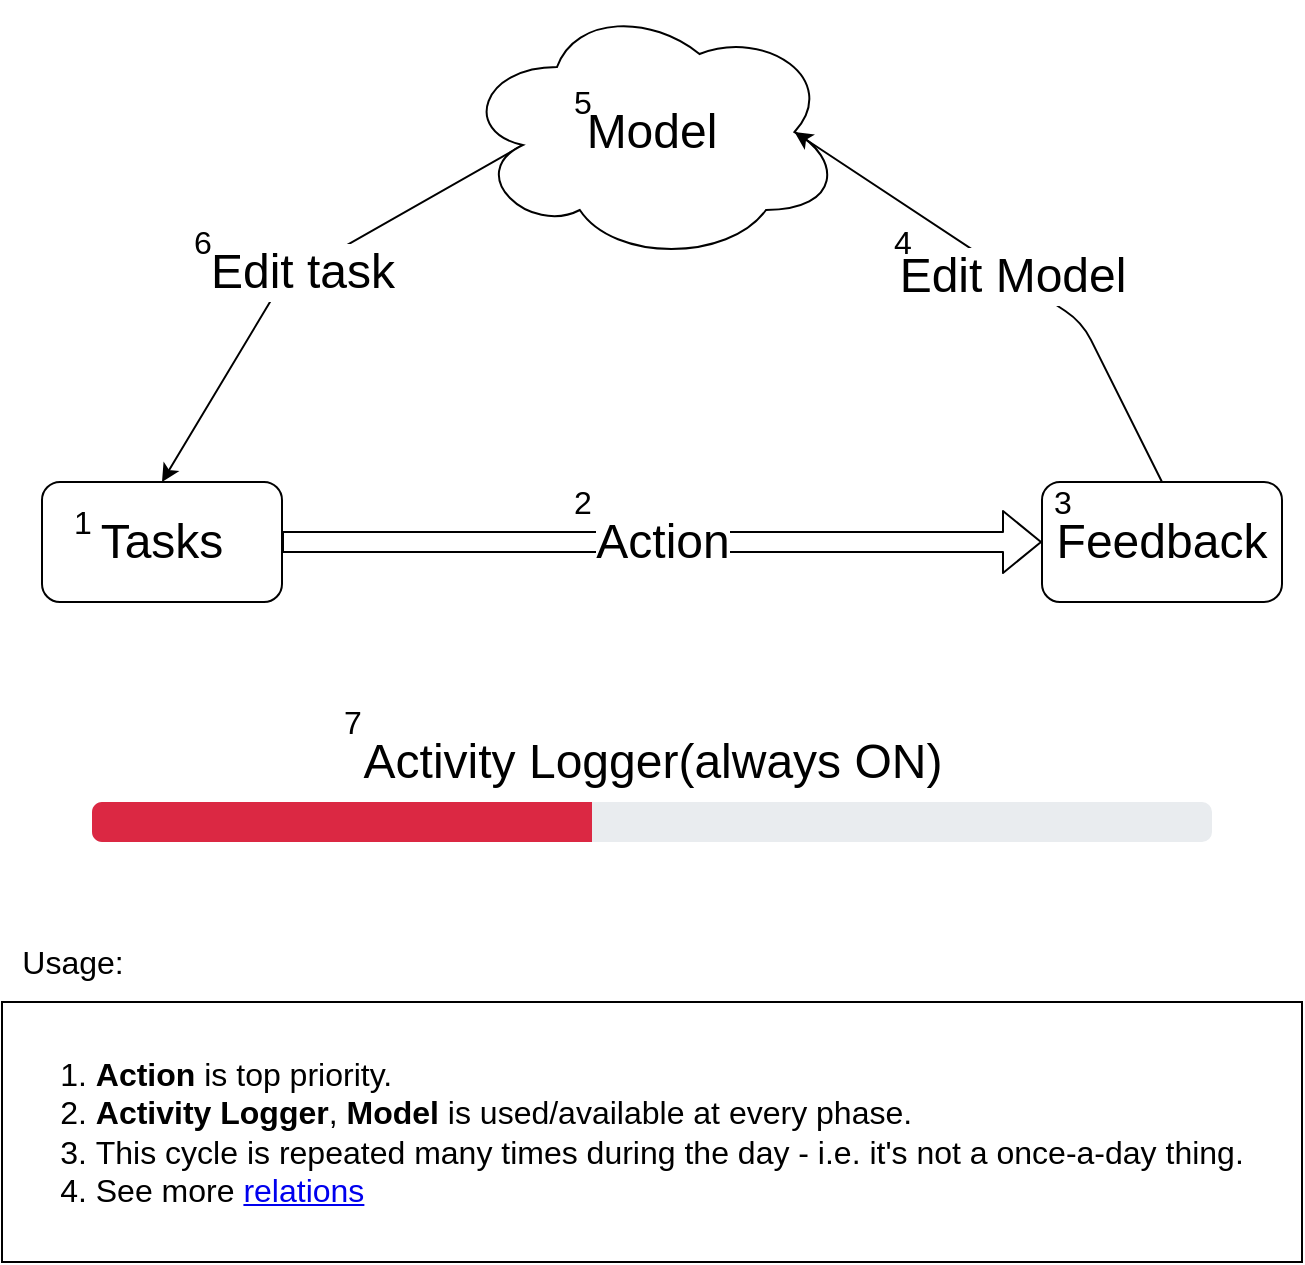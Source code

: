<mxfile version="21.6.8" type="device" pages="9">
  <diagram id="nVED_cFmHkKYGcl0D_A5" name="high-level view">
    <mxGraphModel dx="2074" dy="1214" grid="1" gridSize="10" guides="1" tooltips="1" connect="1" arrows="1" fold="1" page="1" pageScale="1" pageWidth="850" pageHeight="1100" math="0" shadow="0">
      <root>
        <mxCell id="0" />
        <mxCell id="1" parent="0" />
        <UserObject label="&lt;font style=&quot;font-size: 24px&quot;&gt;Tasks&lt;/font&gt;" link="data:page/id,cntS2G54vDvxFcAFoPWJ" linkTarget="_blank" id="QkA3Mvmqg7c_MCcihrkR-2">
          <mxCell style="rounded=1;whiteSpace=wrap;html=1;" parent="1" vertex="1">
            <mxGeometry x="120" y="280" width="120" height="60" as="geometry" />
          </mxCell>
        </UserObject>
        <UserObject label="Edit task" link="data:page/id,GItFWY2TJpl76BVu7uRV" linkTarget="_blank" id="QkA3Mvmqg7c_MCcihrkR-16">
          <mxCell style="edgeStyle=none;rounded=0;orthogonalLoop=1;jettySize=auto;html=1;exitX=0.16;exitY=0.55;exitDx=0;exitDy=0;exitPerimeter=0;entryX=0.5;entryY=0;entryDx=0;entryDy=0;fontSize=24;" parent="1" source="QkA3Mvmqg7c_MCcihrkR-4" target="QkA3Mvmqg7c_MCcihrkR-2" edge="1">
            <mxGeometry relative="1" as="geometry">
              <Array as="points">
                <mxPoint x="240" y="180" />
              </Array>
            </mxGeometry>
          </mxCell>
        </UserObject>
        <UserObject label="&lt;font style=&quot;font-size: 24px&quot;&gt;Model&lt;/font&gt;" link="data:page/id,Crilr1NEvqzedbkEpHNV" linkTarget="_blank" id="QkA3Mvmqg7c_MCcihrkR-4">
          <mxCell style="ellipse;shape=cloud;whiteSpace=wrap;html=1;" parent="1" vertex="1">
            <mxGeometry x="330" y="40" width="190" height="130" as="geometry" />
          </mxCell>
        </UserObject>
        <UserObject label="&lt;font style=&quot;font-size: 24px&quot;&gt;Action&lt;/font&gt;" link="data:page/id,YxMqXrZd3gOxDSr8PaLY" linkTarget="_blank" id="QkA3Mvmqg7c_MCcihrkR-7">
          <mxCell style="shape=flexArrow;endArrow=classic;html=1;exitX=1;exitY=0.5;exitDx=0;exitDy=0;entryX=0;entryY=0.5;entryDx=0;entryDy=0;" parent="1" source="QkA3Mvmqg7c_MCcihrkR-2" target="QkA3Mvmqg7c_MCcihrkR-8" edge="1">
            <mxGeometry width="50" height="50" relative="1" as="geometry">
              <mxPoint x="250" y="330" as="sourcePoint" />
              <mxPoint x="280" y="310" as="targetPoint" />
            </mxGeometry>
          </mxCell>
        </UserObject>
        <UserObject label="&lt;font style=&quot;font-size: 24px&quot;&gt;Feedback&lt;/font&gt;" link="data:page/id,PjM3zL20g7GNLO9FzXZp" linkTarget="_blank" id="QkA3Mvmqg7c_MCcihrkR-8">
          <mxCell style="rounded=1;whiteSpace=wrap;html=1;" parent="1" vertex="1">
            <mxGeometry x="620" y="280" width="120" height="60" as="geometry" />
          </mxCell>
        </UserObject>
        <UserObject label="Edit Model" link="data:page/id,hcnZ3AZQKCcKHHeybnAb" linkTarget="_blank" id="QkA3Mvmqg7c_MCcihrkR-13">
          <mxCell style="endArrow=classic;html=1;fontSize=24;exitX=0.5;exitY=0;exitDx=0;exitDy=0;entryX=0.875;entryY=0.5;entryDx=0;entryDy=0;entryPerimeter=0;" parent="1" source="QkA3Mvmqg7c_MCcihrkR-8" target="QkA3Mvmqg7c_MCcihrkR-4" edge="1">
            <mxGeometry width="50" height="50" relative="1" as="geometry">
              <mxPoint x="700" y="350" as="sourcePoint" />
              <mxPoint x="440" y="380" as="targetPoint" />
              <Array as="points">
                <mxPoint x="640" y="200" />
              </Array>
            </mxGeometry>
          </mxCell>
        </UserObject>
        <mxCell id="zw_ZQwTY-TVn4UIMCule-1" value="1" style="text;html=1;align=center;verticalAlign=middle;resizable=0;points=[];autosize=1;fontSize=16;" parent="1" vertex="1">
          <mxGeometry x="130" y="290" width="20" height="20" as="geometry" />
        </mxCell>
        <mxCell id="zw_ZQwTY-TVn4UIMCule-2" value="2" style="text;html=1;align=center;verticalAlign=middle;resizable=0;points=[];autosize=1;fontSize=16;" parent="1" vertex="1">
          <mxGeometry x="380" y="280" width="20" height="20" as="geometry" />
        </mxCell>
        <mxCell id="zw_ZQwTY-TVn4UIMCule-3" value="3" style="text;html=1;align=center;verticalAlign=middle;resizable=0;points=[];autosize=1;fontSize=16;" parent="1" vertex="1">
          <mxGeometry x="620" y="280" width="20" height="20" as="geometry" />
        </mxCell>
        <mxCell id="zw_ZQwTY-TVn4UIMCule-4" value="4" style="text;html=1;align=center;verticalAlign=middle;resizable=0;points=[];autosize=1;fontSize=16;" parent="1" vertex="1">
          <mxGeometry x="540" y="150" width="20" height="20" as="geometry" />
        </mxCell>
        <mxCell id="zw_ZQwTY-TVn4UIMCule-5" value="5" style="text;html=1;align=center;verticalAlign=middle;resizable=0;points=[];autosize=1;fontSize=16;" parent="1" vertex="1">
          <mxGeometry x="380" y="80" width="20" height="20" as="geometry" />
        </mxCell>
        <mxCell id="zN33O_zuqkU2yws97nF5-1" value="Usage:" style="text;html=1;align=center;verticalAlign=middle;resizable=0;points=[];autosize=1;fontSize=16;" parent="1" vertex="1">
          <mxGeometry x="100" y="510" width="70" height="20" as="geometry" />
        </mxCell>
        <mxCell id="Sy3Nq2_UpgpYBFjIBzxG-1" value="&lt;div style=&quot;text-align: left&quot;&gt;&lt;/div&gt;&lt;span&gt;&lt;div style=&quot;text-align: left&quot;&gt;&lt;span&gt;1. &lt;/span&gt;&lt;b&gt;Action&lt;/b&gt;&lt;span&gt;&amp;nbsp;is top priority.&lt;/span&gt;&lt;/div&gt;&lt;/span&gt;&lt;div style=&quot;text-align: left&quot;&gt;&lt;span&gt;2. &lt;/span&gt;&lt;b&gt;Activity Logger&lt;/b&gt;&lt;span&gt;, &lt;/span&gt;&lt;b&gt;Model&lt;/b&gt;&lt;span&gt; is used/available at every phase.&lt;/span&gt;&lt;br&gt;&lt;/div&gt;&lt;div style=&quot;text-align: left&quot;&gt;3.&amp;nbsp;This cycle is repeated many times during the day - i.e. it&#39;s not a once-a-day thing.&lt;br&gt;4. See more &lt;a href=&quot;data:page/id,djCO8XWZM9nbvtCGziiI&quot;&gt;relations&lt;/a&gt;&lt;/div&gt;" style="rounded=0;whiteSpace=wrap;html=1;fontSize=16;spacing=2;" parent="1" vertex="1">
          <mxGeometry x="100" y="540" width="650" height="130" as="geometry" />
        </mxCell>
        <mxCell id="nOTqq9UE7mO-EeUOqfTY-1" value="6" style="text;html=1;align=center;verticalAlign=middle;resizable=0;points=[];autosize=1;fontSize=16;" parent="1" vertex="1">
          <mxGeometry x="190" y="150" width="20" height="20" as="geometry" />
        </mxCell>
        <mxCell id="l7gXv9JbjASVyWtZ5bTi-1" value="" style="group" vertex="1" connectable="0" parent="1">
          <mxGeometry x="145" y="390" width="560" height="70" as="geometry" />
        </mxCell>
        <UserObject label="Activity Logger(always ON)" link="data:page/id,CnGAGkjXtantocHm_Rao" linkTarget="_blank" id="QkA3Mvmqg7c_MCcihrkR-10">
          <mxCell style="html=1;shadow=0;dashed=0;shape=mxgraph.bootstrap.rrect;rSize=5;fillColor=#E9ECEF;strokeColor=none;fontSize=24;spacingBottom=60;" parent="l7gXv9JbjASVyWtZ5bTi-1" vertex="1">
            <mxGeometry y="50" width="560" height="20" as="geometry" />
          </mxCell>
        </UserObject>
        <mxCell id="QkA3Mvmqg7c_MCcihrkR-11" value="" style="html=1;shadow=0;dashed=0;shape=mxgraph.bootstrap.leftButton;rSize=5;fillColor=#DB2843;strokeColor=none;resizeHeight=1;" parent="QkA3Mvmqg7c_MCcihrkR-10" vertex="1">
          <mxGeometry width="250" height="20" relative="1" as="geometry" />
        </mxCell>
        <mxCell id="nOTqq9UE7mO-EeUOqfTY-2" value="7" style="text;html=1;align=center;verticalAlign=middle;resizable=0;points=[];autosize=1;fontSize=16;" parent="l7gXv9JbjASVyWtZ5bTi-1" vertex="1">
          <mxGeometry x="120" width="20" height="20" as="geometry" />
        </mxCell>
      </root>
    </mxGraphModel>
  </diagram>
  <diagram id="djCO8XWZM9nbvtCGziiI" name="relations">
    <mxGraphModel dx="1224" dy="1214" grid="1" gridSize="10" guides="1" tooltips="1" connect="1" arrows="1" fold="1" page="1" pageScale="1" pageWidth="850" pageHeight="1100" math="0" shadow="0">
      <root>
        <mxCell id="0" />
        <mxCell id="1" parent="0" />
        <mxCell id="EtfdeuWPIOTe1Urm-Twv-1" value="&lt;font style=&quot;font-size: 16px;&quot;&gt;causes creation of project&lt;/font&gt;" style="edgeStyle=orthogonalEdgeStyle;rounded=0;orthogonalLoop=1;jettySize=auto;html=1;exitX=1;exitY=0.5;exitDx=0;exitDy=0;entryX=0;entryY=0.5;entryDx=0;entryDy=0;fontSize=16;" edge="1" parent="1" source="YsDyfJMNj0W8ili5SkXo-1" target="EtfdeuWPIOTe1Urm-Twv-2">
          <mxGeometry relative="1" as="geometry">
            <mxPoint x="1253" y="300" as="targetPoint" />
          </mxGeometry>
        </mxCell>
        <mxCell id="EtfdeuWPIOTe1Urm-Twv-17" value="&lt;font style=&quot;font-size: 16px;&quot;&gt;will stop when product satisfactory&lt;br&gt;&lt;/font&gt;" style="rounded=0;orthogonalLoop=1;jettySize=auto;html=1;exitX=1;exitY=0;exitDx=0;exitDy=0;entryX=0;entryY=0.5;entryDx=0;entryDy=0;" edge="1" parent="1" source="YsDyfJMNj0W8ili5SkXo-1" target="EtfdeuWPIOTe1Urm-Twv-18">
          <mxGeometry x="0.002" relative="1" as="geometry">
            <mxPoint x="1223" y="120" as="targetPoint" />
            <mxPoint as="offset" />
          </mxGeometry>
        </mxCell>
        <mxCell id="YsDyfJMNj0W8ili5SkXo-1" value="goal" style="ellipse;whiteSpace=wrap;html=1;fontSize=16;" vertex="1" parent="1">
          <mxGeometry x="903" y="260" width="120" height="80" as="geometry" />
        </mxCell>
        <mxCell id="EtfdeuWPIOTe1Urm-Twv-3" value="&lt;font style=&quot;font-size: 16px;&quot;&gt;has&lt;/font&gt;" style="rounded=0;orthogonalLoop=1;jettySize=auto;html=1;exitX=1;exitY=0;exitDx=0;exitDy=0;entryX=0;entryY=0.5;entryDx=0;entryDy=0;fontSize=16;" edge="1" parent="1" source="EtfdeuWPIOTe1Urm-Twv-2" target="EtfdeuWPIOTe1Urm-Twv-4">
          <mxGeometry relative="1" as="geometry">
            <mxPoint x="1483" y="230" as="targetPoint" />
          </mxGeometry>
        </mxCell>
        <mxCell id="EtfdeuWPIOTe1Urm-Twv-8" value="&lt;font style=&quot;font-size: 16px;&quot;&gt;creates tasks&lt;/font&gt;" style="rounded=0;orthogonalLoop=1;jettySize=auto;html=1;exitX=1;exitY=1;exitDx=0;exitDy=0;entryX=0;entryY=0.5;entryDx=0;entryDy=0;fontSize=16;" edge="1" parent="1" source="EtfdeuWPIOTe1Urm-Twv-2" target="EtfdeuWPIOTe1Urm-Twv-7">
          <mxGeometry relative="1" as="geometry" />
        </mxCell>
        <mxCell id="EtfdeuWPIOTe1Urm-Twv-25" value="&lt;font style=&quot;font-size: 16px;&quot;&gt;generates/outputs&lt;/font&gt;" style="edgeStyle=orthogonalEdgeStyle;rounded=0;orthogonalLoop=1;jettySize=auto;html=1;exitX=0.5;exitY=0;exitDx=0;exitDy=0;entryX=0.5;entryY=1;entryDx=0;entryDy=0;" edge="1" parent="1" source="EtfdeuWPIOTe1Urm-Twv-2" target="EtfdeuWPIOTe1Urm-Twv-18">
          <mxGeometry relative="1" as="geometry">
            <mxPoint x="1313" y="150" as="targetPoint" />
          </mxGeometry>
        </mxCell>
        <mxCell id="EtfdeuWPIOTe1Urm-Twv-2" value="project" style="ellipse;whiteSpace=wrap;html=1;fontSize=16;" vertex="1" parent="1">
          <mxGeometry x="1253" y="260" width="120" height="80" as="geometry" />
        </mxCell>
        <mxCell id="EtfdeuWPIOTe1Urm-Twv-4" value="notes of project(s)" style="ellipse;whiteSpace=wrap;html=1;fontSize=16;" vertex="1" parent="1">
          <mxGeometry x="1543" y="180" width="120" height="80" as="geometry" />
        </mxCell>
        <mxCell id="EtfdeuWPIOTe1Urm-Twv-7" value="tasks of project(s)" style="ellipse;whiteSpace=wrap;html=1;fontSize=16;" vertex="1" parent="1">
          <mxGeometry x="1543" y="340" width="120" height="80" as="geometry" />
        </mxCell>
        <mxCell id="EtfdeuWPIOTe1Urm-Twv-10" value="during action generates" style="edgeStyle=orthogonalEdgeStyle;rounded=0;orthogonalLoop=1;jettySize=auto;html=1;exitX=1;exitY=0.5;exitDx=0;exitDy=0;fontSize=16;entryX=0;entryY=0.5;entryDx=0;entryDy=0;" edge="1" parent="1" source="EtfdeuWPIOTe1Urm-Twv-9" target="EtfdeuWPIOTe1Urm-Twv-11">
          <mxGeometry relative="1" as="geometry">
            <mxPoint x="1153" y="650" as="targetPoint" />
          </mxGeometry>
        </mxCell>
        <mxCell id="EtfdeuWPIOTe1Urm-Twv-15" value="&lt;font style=&quot;font-size: 16px;&quot;&gt;if task0, generates&lt;br&gt;&lt;/font&gt;" style="rounded=0;orthogonalLoop=1;jettySize=auto;html=1;exitX=1;exitY=1;exitDx=0;exitDy=0;entryX=0;entryY=0.5;entryDx=0;entryDy=0;" edge="1" parent="1" source="EtfdeuWPIOTe1Urm-Twv-9" target="EtfdeuWPIOTe1Urm-Twv-16">
          <mxGeometry relative="1" as="geometry">
            <mxPoint x="1213" y="800" as="targetPoint" />
          </mxGeometry>
        </mxCell>
        <mxCell id="agCo-5vrGTV5Lo3BKMtl-13" value="&lt;font style=&quot;font-size: 16px;&quot;&gt;updates/outputs&lt;/font&gt;" style="rounded=0;orthogonalLoop=1;jettySize=auto;html=1;exitX=1;exitY=0;exitDx=0;exitDy=0;entryX=0;entryY=0.5;entryDx=0;entryDy=0;" edge="1" parent="1" source="EtfdeuWPIOTe1Urm-Twv-9" target="agCo-5vrGTV5Lo3BKMtl-12">
          <mxGeometry x="0.001" relative="1" as="geometry">
            <mxPoint as="offset" />
          </mxGeometry>
        </mxCell>
        <mxCell id="EtfdeuWPIOTe1Urm-Twv-9" value="task" style="ellipse;whiteSpace=wrap;html=1;fontSize=16;" vertex="1" parent="1">
          <mxGeometry x="903" y="610" width="120" height="80" as="geometry" />
        </mxCell>
        <mxCell id="EtfdeuWPIOTe1Urm-Twv-11" value="feedback" style="ellipse;whiteSpace=wrap;html=1;fontSize=16;" vertex="1" parent="1">
          <mxGeometry x="1253" y="610" width="120" height="80" as="geometry" />
        </mxCell>
        <mxCell id="EtfdeuWPIOTe1Urm-Twv-13" value="needs satisfaction via product" style="text;html=1;strokeColor=none;fillColor=none;align=center;verticalAlign=middle;whiteSpace=wrap;rounded=0;" vertex="1" parent="1">
          <mxGeometry x="918" y="220" width="90" height="30" as="geometry" />
        </mxCell>
        <mxCell id="EtfdeuWPIOTe1Urm-Twv-16" value="logs" style="ellipse;whiteSpace=wrap;html=1;fontSize=16;" vertex="1" parent="1">
          <mxGeometry x="1253" y="770" width="120" height="80" as="geometry" />
        </mxCell>
        <mxCell id="EtfdeuWPIOTe1Urm-Twv-18" value="product" style="ellipse;whiteSpace=wrap;html=1;fontSize=16;" vertex="1" parent="1">
          <mxGeometry x="1253" y="30" width="120" height="80" as="geometry" />
        </mxCell>
        <mxCell id="EtfdeuWPIOTe1Urm-Twv-22" value="&lt;font style=&quot;font-size: 16px;&quot;&gt;has many&lt;/font&gt;" style="edgeStyle=orthogonalEdgeStyle;rounded=0;orthogonalLoop=1;jettySize=auto;html=1;exitX=1;exitY=0.5;exitDx=0;exitDy=0;entryX=0;entryY=0.5;entryDx=0;entryDy=0;" edge="1" parent="1" source="EtfdeuWPIOTe1Urm-Twv-21" target="EtfdeuWPIOTe1Urm-Twv-23">
          <mxGeometry relative="1" as="geometry">
            <mxPoint x="1163" y="1250" as="targetPoint" />
          </mxGeometry>
        </mxCell>
        <mxCell id="EtfdeuWPIOTe1Urm-Twv-21" value="inventory-manager" style="ellipse;whiteSpace=wrap;html=1;fontSize=16;" vertex="1" parent="1">
          <mxGeometry x="903" y="1215" width="120" height="80" as="geometry" />
        </mxCell>
        <mxCell id="EtfdeuWPIOTe1Urm-Twv-23" value="product" style="ellipse;whiteSpace=wrap;html=1;fontSize=16;" vertex="1" parent="1">
          <mxGeometry x="1253" y="1210" width="120" height="80" as="geometry" />
        </mxCell>
        <mxCell id="EtfdeuWPIOTe1Urm-Twv-26" value="for managing goal&lt;br&gt;completion" style="text;html=1;align=center;verticalAlign=middle;resizable=0;points=[];autosize=1;strokeColor=none;fillColor=none;" vertex="1" parent="1">
          <mxGeometry x="1253" y="350" width="120" height="40" as="geometry" />
        </mxCell>
        <mxCell id="EtfdeuWPIOTe1Urm-Twv-28" value="&lt;font style=&quot;font-size: 16px;&quot;&gt;updates&lt;/font&gt;" style="rounded=0;orthogonalLoop=1;jettySize=auto;html=1;exitX=1;exitY=0;exitDx=0;exitDy=0;entryX=0;entryY=0.5;entryDx=0;entryDy=0;" edge="1" parent="1" source="EtfdeuWPIOTe1Urm-Twv-27" target="EtfdeuWPIOTe1Urm-Twv-29">
          <mxGeometry relative="1" as="geometry">
            <mxPoint x="1183" y="950" as="targetPoint" />
          </mxGeometry>
        </mxCell>
        <mxCell id="EtfdeuWPIOTe1Urm-Twv-31" style="rounded=0;orthogonalLoop=1;jettySize=auto;html=1;exitX=1;exitY=1;exitDx=0;exitDy=0;entryX=0;entryY=0.5;entryDx=0;entryDy=0;" edge="1" parent="1" source="EtfdeuWPIOTe1Urm-Twv-27" target="EtfdeuWPIOTe1Urm-Twv-32">
          <mxGeometry relative="1" as="geometry">
            <mxPoint x="1203" y="1040" as="targetPoint" />
          </mxGeometry>
        </mxCell>
        <mxCell id="EtfdeuWPIOTe1Urm-Twv-33" value="&lt;font style=&quot;font-size: 16px;&quot;&gt;updates&lt;/font&gt;" style="edgeLabel;html=1;align=center;verticalAlign=middle;resizable=0;points=[];" vertex="1" connectable="0" parent="EtfdeuWPIOTe1Urm-Twv-31">
          <mxGeometry x="-0.17" y="-2" relative="1" as="geometry">
            <mxPoint as="offset" />
          </mxGeometry>
        </mxCell>
        <mxCell id="EtfdeuWPIOTe1Urm-Twv-27" value="feedback" style="ellipse;whiteSpace=wrap;html=1;fontSize=16;" vertex="1" parent="1">
          <mxGeometry x="903" y="980" width="120" height="80" as="geometry" />
        </mxCell>
        <mxCell id="EtfdeuWPIOTe1Urm-Twv-29" value="notes of project(s)" style="ellipse;whiteSpace=wrap;html=1;fontSize=16;" vertex="1" parent="1">
          <mxGeometry x="1253" y="890" width="120" height="80" as="geometry" />
        </mxCell>
        <mxCell id="EtfdeuWPIOTe1Urm-Twv-32" value="tasks of project(s)" style="ellipse;whiteSpace=wrap;html=1;fontSize=16;" vertex="1" parent="1">
          <mxGeometry x="1253" y="1050" width="120" height="80" as="geometry" />
        </mxCell>
        <mxCell id="EtfdeuWPIOTe1Urm-Twv-36" value="&lt;font style=&quot;font-size: 12px;&quot;&gt;may be a file, hardware, a patch &lt;br&gt;to the model (knowledge or value). &lt;br&gt;For self use, to be shared/sold or both.&lt;br&gt;There may be products that exist loosely, &lt;br&gt;i.e. not a goal-satisfaction product.&lt;br&gt;&lt;/font&gt;" style="text;html=1;align=center;verticalAlign=middle;resizable=0;points=[];autosize=1;strokeColor=none;fillColor=none;" vertex="1" parent="1">
          <mxGeometry x="1193" y="1310" width="240" height="90" as="geometry" />
        </mxCell>
        <mxCell id="EtfdeuWPIOTe1Urm-Twv-37" value="collection of products.&lt;br&gt;may do optimizations" style="text;html=1;align=center;verticalAlign=middle;resizable=0;points=[];autosize=1;strokeColor=none;fillColor=none;" vertex="1" parent="1">
          <mxGeometry x="893" y="1335" width="140" height="40" as="geometry" />
        </mxCell>
        <mxCell id="EtfdeuWPIOTe1Urm-Twv-38" value="some piece of logic-condition, &lt;br&gt;or hardware meant to satisfy goal. &lt;br&gt;This is precisely defined." style="text;html=1;align=center;verticalAlign=middle;resizable=0;points=[];autosize=1;strokeColor=none;fillColor=none;" vertex="1" parent="1">
          <mxGeometry x="1393" y="40" width="200" height="60" as="geometry" />
        </mxCell>
        <mxCell id="EtfdeuWPIOTe1Urm-Twv-39" value="of project" style="text;html=1;align=center;verticalAlign=middle;resizable=0;points=[];autosize=1;strokeColor=none;fillColor=none;" vertex="1" parent="1">
          <mxGeometry x="918" y="700" width="70" height="30" as="geometry" />
        </mxCell>
        <mxCell id="agCo-5vrGTV5Lo3BKMtl-2" value="is a general, &lt;br&gt;kind of limbic statement" style="text;html=1;align=center;verticalAlign=middle;resizable=0;points=[];autosize=1;strokeColor=none;fillColor=none;" vertex="1" parent="1">
          <mxGeometry x="888" y="350" width="150" height="40" as="geometry" />
        </mxCell>
        <mxCell id="agCo-5vrGTV5Lo3BKMtl-12" value="product" style="ellipse;whiteSpace=wrap;html=1;fontSize=16;" vertex="1" parent="1">
          <mxGeometry x="1253" y="460" width="120" height="80" as="geometry" />
        </mxCell>
        <mxCell id="agCo-5vrGTV5Lo3BKMtl-17" value="" style="group" vertex="1" connectable="0" parent="1">
          <mxGeometry x="903" y="1473" width="425" height="117" as="geometry" />
        </mxCell>
        <mxCell id="EtfdeuWPIOTe1Urm-Twv-40" value="&lt;font style=&quot;font-size: 16px;&quot;&gt;1. Happiness&lt;br&gt;2. To live (operating system tasks, including sitting idle)&lt;br&gt;3. To complete goals&lt;br&gt;&lt;/font&gt;" style="text;html=1;align=left;verticalAlign=middle;resizable=0;points=[];autosize=1;strokeColor=none;fillColor=none;" vertex="1" parent="agCo-5vrGTV5Lo3BKMtl-17">
          <mxGeometry x="15" y="47" width="410" height="70" as="geometry" />
        </mxCell>
        <mxCell id="agCo-5vrGTV5Lo3BKMtl-16" value="&lt;font style=&quot;font-size: 24px;&quot;&gt;What&#39;s the goal of the system?&lt;/font&gt;" style="text;html=1;align=center;verticalAlign=middle;resizable=0;points=[];autosize=1;strokeColor=none;fillColor=none;" vertex="1" parent="agCo-5vrGTV5Lo3BKMtl-17">
          <mxGeometry width="350" height="40" as="geometry" />
        </mxCell>
        <mxCell id="agCo-5vrGTV5Lo3BKMtl-20" value="" style="group" vertex="1" connectable="0" parent="1">
          <mxGeometry x="903" y="1620" width="760" height="265" as="geometry" />
        </mxCell>
        <mxCell id="agCo-5vrGTV5Lo3BKMtl-1" value="&lt;div style=&quot;text-align: left;&quot;&gt;&lt;span style=&quot;font-size: 16px; background-color: initial;&quot;&gt;&lt;br&gt;I&#39;m including this question since after a lot of updates, it&#39;s really difficult &lt;br&gt;to have a starting point in such a &quot;non-polar&quot; system.&lt;br&gt;&lt;br&gt;At the beginning only task0 exists (since we need something runnable).&amp;nbsp;&lt;br&gt;&lt;/span&gt;&lt;span style=&quot;background-color: initial; font-size: 16px;&quot;&gt;It creates goal0. goal0 then creates project0. &lt;br&gt;This behavior is a unique exception, since tasks need goal and project to be created.&lt;br&gt;btw, product0 is just a condition that goal0 exists and tasks (goal0 or otherwise) are finished.&lt;br&gt;&lt;/span&gt;&lt;span style=&quot;background-color: initial; font-size: 16px;&quot;&gt;&lt;br&gt;project0 has some notes.&amp;nbsp;&lt;/span&gt;&lt;span style=&quot;background-color: initial; font-size: 16px;&quot;&gt;But project0&#39;s tasks are interesting - there&#39;s self (goal0) tasks that&#39;s one thing.&lt;/span&gt;&lt;/div&gt;&lt;font style=&quot;&quot;&gt;&lt;span style=&quot;font-size: 16px;&quot;&gt;&lt;div style=&quot;text-align: left;&quot;&gt;&lt;span style=&quot;background-color: initial;&quot;&gt;Additionally, there&#39;s one task for each all other goals (other than goal0). &lt;br&gt;These become the 2nd and 3rd overall goal.&lt;/span&gt;&lt;/div&gt;&lt;/span&gt;&lt;/font&gt;" style="text;html=1;align=center;verticalAlign=middle;resizable=0;points=[];autosize=1;strokeColor=none;fillColor=none;" vertex="1" parent="agCo-5vrGTV5Lo3BKMtl-20">
          <mxGeometry x="10" y="25" width="750" height="240" as="geometry" />
        </mxCell>
        <mxCell id="agCo-5vrGTV5Lo3BKMtl-18" value="&lt;font style=&quot;font-size: 24px;&quot;&gt;How does the system &quot;start&quot;?&lt;/font&gt;" style="text;html=1;align=center;verticalAlign=middle;resizable=0;points=[];autosize=1;strokeColor=none;fillColor=none;" vertex="1" parent="agCo-5vrGTV5Lo3BKMtl-20">
          <mxGeometry width="340" height="40" as="geometry" />
        </mxCell>
        <mxCell id="agCo-5vrGTV5Lo3BKMtl-21" value="" style="group;align=left;" vertex="1" connectable="0" parent="1">
          <mxGeometry x="900" y="1920" width="520" height="117" as="geometry" />
        </mxCell>
        <mxCell id="agCo-5vrGTV5Lo3BKMtl-22" value="&lt;font style=&quot;font-size: 16px;&quot;&gt;The high level view page, and other pages show the general flow,&amp;nbsp;&lt;br&gt;but don&#39;t talk about data flows and interactions across the system.&lt;br&gt;So added these.&lt;br&gt;&lt;/font&gt;" style="text;html=1;align=left;verticalAlign=middle;resizable=0;points=[];autosize=1;strokeColor=none;fillColor=none;" vertex="1" parent="agCo-5vrGTV5Lo3BKMtl-21">
          <mxGeometry x="20" y="40" width="490" height="70" as="geometry" />
        </mxCell>
        <mxCell id="agCo-5vrGTV5Lo3BKMtl-23" value="&lt;font style=&quot;font-size: 24px;&quot;&gt;Why add relations now?&lt;/font&gt;" style="text;html=1;align=left;verticalAlign=middle;resizable=0;points=[];autosize=1;strokeColor=none;fillColor=none;" vertex="1" parent="agCo-5vrGTV5Lo3BKMtl-21">
          <mxGeometry x="15" width="280" height="40" as="geometry" />
        </mxCell>
      </root>
    </mxGraphModel>
  </diagram>
  <diagram id="CnGAGkjXtantocHm_Rao" name="Activity Logger">
    <mxGraphModel dx="2074" dy="2314" grid="1" gridSize="10" guides="1" tooltips="1" connect="1" arrows="1" fold="1" page="1" pageScale="1" pageWidth="850" pageHeight="1100" math="0" shadow="0">
      <root>
        <mxCell id="Ed_7EO-I-M5YTXql5_Nt-0" />
        <mxCell id="Ed_7EO-I-M5YTXql5_Nt-1" parent="Ed_7EO-I-M5YTXql5_Nt-0" />
        <mxCell id="e09IczkVAIIIUJ2kRqeO-1" value="" style="group" parent="Ed_7EO-I-M5YTXql5_Nt-1" vertex="1" connectable="0">
          <mxGeometry x="150" y="-1040" width="580" height="310" as="geometry" />
        </mxCell>
        <mxCell id="Ed_7EO-I-M5YTXql5_Nt-3" value="Passive component that records every activity in detail, verbatim" style="rounded=1;whiteSpace=wrap;html=1;fontSize=24;" parent="e09IczkVAIIIUJ2kRqeO-1" vertex="1">
          <mxGeometry x="35" width="480" height="100" as="geometry" />
        </mxCell>
        <mxCell id="e09IczkVAIIIUJ2kRqeO-0" value="Each entry has these attributes:&lt;br&gt;1. Task name&lt;br&gt;2. Priority&lt;br&gt;3. time(start-end)&lt;br&gt;4. mood&lt;br&gt;5. status of completion&lt;br&gt;6. energy level&lt;br&gt;7. Comments&lt;br&gt;8. Environment - music ON/OFF, location, surroundings" style="text;html=1;align=left;verticalAlign=middle;resizable=0;points=[];autosize=1;fontSize=18;" parent="e09IczkVAIIIUJ2kRqeO-1" vertex="1">
          <mxGeometry x="45" y="110" width="460" height="200" as="geometry" />
        </mxCell>
      </root>
    </mxGraphModel>
  </diagram>
  <diagram id="cntS2G54vDvxFcAFoPWJ" name="Tasks">
    <mxGraphModel dx="2924" dy="1214" grid="1" gridSize="10" guides="1" tooltips="1" connect="1" arrows="1" fold="1" page="1" pageScale="1" pageWidth="850" pageHeight="1100" math="0" shadow="0">
      <root>
        <mxCell id="RMFtqgJBURn8hyFAb31l-0" />
        <mxCell id="RMFtqgJBURn8hyFAb31l-1" parent="RMFtqgJBURn8hyFAb31l-0" />
        <mxCell id="RMFtqgJBURn8hyFAb31l-6" style="edgeStyle=none;rounded=0;orthogonalLoop=1;jettySize=auto;html=1;exitX=0.25;exitY=1;exitDx=0;exitDy=0;fontSize=24;entryX=0.5;entryY=0;entryDx=0;entryDy=0;" parent="RMFtqgJBURn8hyFAb31l-1" source="RMFtqgJBURn8hyFAb31l-4" target="RMFtqgJBURn8hyFAb31l-7" edge="1">
          <mxGeometry relative="1" as="geometry">
            <mxPoint x="-140" y="740" as="targetPoint" />
          </mxGeometry>
        </mxCell>
        <mxCell id="RMFtqgJBURn8hyFAb31l-9" style="edgeStyle=none;rounded=0;orthogonalLoop=1;jettySize=auto;html=1;exitX=0.5;exitY=1;exitDx=0;exitDy=0;entryX=0.5;entryY=0;entryDx=0;entryDy=0;fontSize=24;" parent="RMFtqgJBURn8hyFAb31l-1" source="RMFtqgJBURn8hyFAb31l-4" target="RMFtqgJBURn8hyFAb31l-8" edge="1">
          <mxGeometry relative="1" as="geometry" />
        </mxCell>
        <mxCell id="RMFtqgJBURn8hyFAb31l-11" style="edgeStyle=none;rounded=0;orthogonalLoop=1;jettySize=auto;html=1;exitX=0.75;exitY=1;exitDx=0;exitDy=0;entryX=0.5;entryY=0;entryDx=0;entryDy=0;fontSize=24;" parent="RMFtqgJBURn8hyFAb31l-1" source="RMFtqgJBURn8hyFAb31l-4" target="RMFtqgJBURn8hyFAb31l-10" edge="1">
          <mxGeometry relative="1" as="geometry" />
        </mxCell>
        <mxCell id="RMFtqgJBURn8hyFAb31l-4" value="&lt;span&gt;Tasks - immediate objectives&lt;/span&gt;" style="rounded=1;whiteSpace=wrap;html=1;fontSize=24;" parent="RMFtqgJBURn8hyFAb31l-1" vertex="1">
          <mxGeometry x="-230" y="590" width="420" height="60" as="geometry" />
        </mxCell>
        <mxCell id="RMFtqgJBURn8hyFAb31l-7" value="Day" style="rounded=1;whiteSpace=wrap;html=1;fontSize=24;" parent="RMFtqgJBURn8hyFAb31l-1" vertex="1">
          <mxGeometry x="-400" y="780" width="270" height="60" as="geometry" />
        </mxCell>
        <mxCell id="RMFtqgJBURn8hyFAb31l-8" value="Week" style="rounded=1;whiteSpace=wrap;html=1;fontSize=24;" parent="RMFtqgJBURn8hyFAb31l-1" vertex="1">
          <mxGeometry x="-155" y="960" width="270" height="60" as="geometry" />
        </mxCell>
        <mxCell id="RMFtqgJBURn8hyFAb31l-10" value="Month" style="rounded=1;whiteSpace=wrap;html=1;fontSize=24;" parent="RMFtqgJBURn8hyFAb31l-1" vertex="1">
          <mxGeometry x="50" y="780" width="270" height="60" as="geometry" />
        </mxCell>
        <mxCell id="RMFtqgJBURn8hyFAb31l-12" value="6 months" style="rounded=1;whiteSpace=wrap;html=1;fontSize=24;" parent="RMFtqgJBURn8hyFAb31l-1" vertex="1">
          <mxGeometry x="350" y="950" width="270" height="60" as="geometry" />
        </mxCell>
        <mxCell id="RMFtqgJBURn8hyFAb31l-15" style="edgeStyle=none;rounded=0;orthogonalLoop=1;jettySize=auto;html=1;exitX=0.25;exitY=1;exitDx=0;exitDy=0;entryX=0.5;entryY=0;entryDx=0;entryDy=0;fontSize=24;" parent="RMFtqgJBURn8hyFAb31l-1" source="RMFtqgJBURn8hyFAb31l-13" target="RMFtqgJBURn8hyFAb31l-12" edge="1">
          <mxGeometry relative="1" as="geometry" />
        </mxCell>
        <mxCell id="RMFtqgJBURn8hyFAb31l-18" style="edgeStyle=none;rounded=0;orthogonalLoop=1;jettySize=auto;html=1;exitX=0.5;exitY=1;exitDx=0;exitDy=0;entryX=0.5;entryY=0;entryDx=0;entryDy=0;fontSize=24;" parent="RMFtqgJBURn8hyFAb31l-1" source="RMFtqgJBURn8hyFAb31l-13" target="RMFtqgJBURn8hyFAb31l-16" edge="1">
          <mxGeometry relative="1" as="geometry" />
        </mxCell>
        <mxCell id="RMFtqgJBURn8hyFAb31l-19" style="edgeStyle=none;rounded=0;orthogonalLoop=1;jettySize=auto;html=1;exitX=0.75;exitY=1;exitDx=0;exitDy=0;entryX=0.5;entryY=0;entryDx=0;entryDy=0;fontSize=24;" parent="RMFtqgJBURn8hyFAb31l-1" source="RMFtqgJBURn8hyFAb31l-13" target="RMFtqgJBURn8hyFAb31l-17" edge="1">
          <mxGeometry relative="1" as="geometry" />
        </mxCell>
        <mxCell id="RMFtqgJBURn8hyFAb31l-13" value="Goals - long term objectives" style="rounded=1;whiteSpace=wrap;html=1;fontSize=24;" parent="RMFtqgJBURn8hyFAb31l-1" vertex="1">
          <mxGeometry x="530" y="590" width="420" height="60" as="geometry" />
        </mxCell>
        <mxCell id="RMFtqgJBURn8hyFAb31l-16" value="1 year" style="rounded=1;whiteSpace=wrap;html=1;fontSize=24;" parent="RMFtqgJBURn8hyFAb31l-1" vertex="1">
          <mxGeometry x="605" y="760" width="270" height="60" as="geometry" />
        </mxCell>
        <mxCell id="aDquEEsRlf7OdI9xPSch-2" value="" style="group" parent="RMFtqgJBURn8hyFAb31l-1" vertex="1" connectable="0">
          <mxGeometry x="830" y="950" width="270" height="100" as="geometry" />
        </mxCell>
        <mxCell id="RMFtqgJBURn8hyFAb31l-17" value="Agenda for the lifetime" style="rounded=1;whiteSpace=wrap;html=1;fontSize=24;" parent="aDquEEsRlf7OdI9xPSch-2" vertex="1">
          <mxGeometry width="270" height="60" as="geometry" />
        </mxCell>
        <mxCell id="aDquEEsRlf7OdI9xPSch-1" value="Life plan" style="text;html=1;align=center;verticalAlign=middle;resizable=0;points=[];autosize=1;fontSize=18;" parent="aDquEEsRlf7OdI9xPSch-2" vertex="1">
          <mxGeometry x="95" y="70" width="80" height="30" as="geometry" />
        </mxCell>
        <mxCell id="rPheyiW4W-xwmlJCI5pA-0" value="Tasks are real instances of the &lt;b&gt;Model.ActiveProject&lt;/b&gt;" style="text;html=1;align=center;verticalAlign=middle;resizable=0;points=[];autosize=1;fontSize=18;" parent="RMFtqgJBURn8hyFAb31l-1" vertex="1">
          <mxGeometry x="-245" y="510" width="440" height="30" as="geometry" />
        </mxCell>
        <mxCell id="skfRoYWtifx8xl2hoRBJ-1" style="edgeStyle=none;rounded=0;orthogonalLoop=1;jettySize=auto;html=1;exitX=0.25;exitY=1;exitDx=0;exitDy=0;entryX=0.5;entryY=0;entryDx=0;entryDy=0;startArrow=blockThin;startFill=1;fontSize=18;" parent="RMFtqgJBURn8hyFAb31l-1" source="skfRoYWtifx8xl2hoRBJ-0" target="RMFtqgJBURn8hyFAb31l-4" edge="1">
          <mxGeometry relative="1" as="geometry" />
        </mxCell>
        <mxCell id="skfRoYWtifx8xl2hoRBJ-2" style="edgeStyle=none;rounded=0;orthogonalLoop=1;jettySize=auto;html=1;exitX=0.75;exitY=1;exitDx=0;exitDy=0;entryX=0.5;entryY=0;entryDx=0;entryDy=0;startArrow=blockThin;startFill=1;fontSize=18;" parent="RMFtqgJBURn8hyFAb31l-1" source="skfRoYWtifx8xl2hoRBJ-0" target="RMFtqgJBURn8hyFAb31l-13" edge="1">
          <mxGeometry relative="1" as="geometry" />
        </mxCell>
        <mxCell id="skfRoYWtifx8xl2hoRBJ-0" value="&lt;span&gt;Tasks/Goals&lt;/span&gt;" style="rounded=1;whiteSpace=wrap;html=1;fontSize=24;" parent="RMFtqgJBURn8hyFAb31l-1" vertex="1">
          <mxGeometry x="140" y="390" width="420" height="60" as="geometry" />
        </mxCell>
        <UserObject label="&lt;font style=&quot;font-size: 24px&quot;&gt;Edit Task&lt;/font&gt;" link="data:page/id,GItFWY2TJpl76BVu7uRV" linkTarget="_blank" id="X7wo9JztbVhADwrwP0Zd-1">
          <mxCell style="shape=flexArrow;endArrow=classic;html=1;fontSize=18;fillColor=#0050ef;strokeColor=#001DBC;" parent="RMFtqgJBURn8hyFAb31l-1" edge="1">
            <mxGeometry width="50" height="50" relative="1" as="geometry">
              <mxPoint x="170" y="60" as="sourcePoint" />
              <mxPoint x="320" y="370" as="targetPoint" />
            </mxGeometry>
          </mxCell>
        </UserObject>
        <UserObject label="&lt;font style=&quot;font-size: 24px&quot;&gt;Action&lt;/font&gt;" link="data:page/id,YxMqXrZd3gOxDSr8PaLY" linkTarget="_blank" id="X7wo9JztbVhADwrwP0Zd-2">
          <mxCell style="shape=flexArrow;endArrow=classic;html=1;fontSize=18;fillColor=#0050ef;strokeColor=#001DBC;" parent="RMFtqgJBURn8hyFAb31l-1" edge="1">
            <mxGeometry width="50" height="50" relative="1" as="geometry">
              <mxPoint x="410" y="360" as="sourcePoint" />
              <mxPoint x="570" y="60" as="targetPoint" />
            </mxGeometry>
          </mxCell>
        </UserObject>
      </root>
    </mxGraphModel>
  </diagram>
  <diagram id="YxMqXrZd3gOxDSr8PaLY" name="Action">
    <mxGraphModel dx="2074" dy="1214" grid="1" gridSize="10" guides="1" tooltips="1" connect="1" arrows="1" fold="1" page="1" pageScale="1" pageWidth="850" pageHeight="1100" math="0" shadow="0">
      <root>
        <mxCell id="_cdtay2gK3z1-IfXIc85-0" />
        <mxCell id="_cdtay2gK3z1-IfXIc85-1" parent="_cdtay2gK3z1-IfXIc85-0" />
        <mxCell id="_cdtay2gK3z1-IfXIc85-2" value="Finish tasks.&lt;br&gt;Exploit the models,&lt;br&gt;stay focused and relaxed" style="text;html=1;align=center;verticalAlign=middle;resizable=0;points=[];autosize=1;fontSize=18;" parent="_cdtay2gK3z1-IfXIc85-1" vertex="1">
          <mxGeometry x="205" y="200" width="220" height="70" as="geometry" />
        </mxCell>
        <UserObject label="&lt;font style=&quot;font-size: 24px&quot;&gt;Result&lt;/font&gt;" link="data:page/id,PjM3zL20g7GNLO9FzXZp" linkTarget="_blank" id="uJ0cRrQthEcrpBIAWCQU-0">
          <mxCell style="shape=flexArrow;endArrow=classic;html=1;fontSize=18;fillColor=#0050ef;strokeColor=#001DBC;" parent="_cdtay2gK3z1-IfXIc85-1" edge="1">
            <mxGeometry width="50" height="50" relative="1" as="geometry">
              <mxPoint x="425" y="234.5" as="sourcePoint" />
              <mxPoint x="645" y="234.5" as="targetPoint" />
            </mxGeometry>
          </mxCell>
        </UserObject>
      </root>
    </mxGraphModel>
  </diagram>
  <diagram id="PjM3zL20g7GNLO9FzXZp" name="Feedback">
    <mxGraphModel dx="2074" dy="1214" grid="1" gridSize="10" guides="1" tooltips="1" connect="1" arrows="1" fold="1" page="1" pageScale="1" pageWidth="850" pageHeight="1100" math="0" shadow="0">
      <root>
        <mxCell id="PW8vpSaE1iw6dKn1ySEq-0" />
        <mxCell id="PW8vpSaE1iw6dKn1ySEq-1" parent="PW8vpSaE1iw6dKn1ySEq-0" />
        <mxCell id="NZtQH6ZDs3_-v1PYD4m2-1" value="" style="group" parent="PW8vpSaE1iw6dKn1ySEq-1" vertex="1" connectable="0">
          <mxGeometry x="342" y="550" width="250" height="110" as="geometry" />
        </mxCell>
        <mxCell id="PW8vpSaE1iw6dKn1ySEq-3" value="Ideas" style="rounded=1;whiteSpace=wrap;html=1;fontSize=24;" parent="NZtQH6ZDs3_-v1PYD4m2-1" vertex="1">
          <mxGeometry x="10" width="230" height="70" as="geometry" />
        </mxCell>
        <mxCell id="NZtQH6ZDs3_-v1PYD4m2-0" value="Ideas that I get during the day" style="text;html=1;align=center;verticalAlign=middle;resizable=0;points=[];autosize=1;fontSize=18;" parent="NZtQH6ZDs3_-v1PYD4m2-1" vertex="1">
          <mxGeometry y="80" width="250" height="30" as="geometry" />
        </mxCell>
        <mxCell id="X6v8QNOeXpi2hYY6vbrr-1" value="" style="group" parent="PW8vpSaE1iw6dKn1ySEq-1" vertex="1" connectable="0">
          <mxGeometry x="532" y="380" width="270" height="150" as="geometry" />
        </mxCell>
        <mxCell id="PW8vpSaE1iw6dKn1ySEq-4" value="Observations during the day, reflective hypotheses" style="rounded=1;whiteSpace=wrap;html=1;fontSize=24;" parent="X6v8QNOeXpi2hYY6vbrr-1" vertex="1">
          <mxGeometry x="10" width="250" height="90" as="geometry" />
        </mxCell>
        <mxCell id="X6v8QNOeXpi2hYY6vbrr-0" value="Instances of me getting irritable, &lt;br&gt;happy etc.&amp;nbsp;Noting my biases" style="text;html=1;align=center;verticalAlign=middle;resizable=0;points=[];autosize=1;fontSize=18;" parent="X6v8QNOeXpi2hYY6vbrr-1" vertex="1">
          <mxGeometry y="100" width="270" height="50" as="geometry" />
        </mxCell>
        <mxCell id="0D_tQMr2dMtbJWyVdlAn-4" style="edgeStyle=none;rounded=0;orthogonalLoop=1;jettySize=auto;html=1;exitX=0.25;exitY=1;exitDx=0;exitDy=0;entryX=0.5;entryY=0;entryDx=0;entryDy=0;startArrow=none;startFill=0;fontSize=18;" parent="PW8vpSaE1iw6dKn1ySEq-1" source="0D_tQMr2dMtbJWyVdlAn-3" target="0_T4NXOJHvG9BgOCdW9u-1" edge="1">
          <mxGeometry relative="1" as="geometry" />
        </mxCell>
        <mxCell id="0D_tQMr2dMtbJWyVdlAn-5" style="edgeStyle=none;rounded=0;orthogonalLoop=1;jettySize=auto;html=1;exitX=0.5;exitY=1;exitDx=0;exitDy=0;startArrow=none;startFill=0;fontSize=18;" parent="PW8vpSaE1iw6dKn1ySEq-1" source="0D_tQMr2dMtbJWyVdlAn-3" target="PW8vpSaE1iw6dKn1ySEq-3" edge="1">
          <mxGeometry relative="1" as="geometry" />
        </mxCell>
        <mxCell id="0D_tQMr2dMtbJWyVdlAn-6" style="edgeStyle=none;rounded=0;orthogonalLoop=1;jettySize=auto;html=1;exitX=0.75;exitY=1;exitDx=0;exitDy=0;entryX=0.5;entryY=0;entryDx=0;entryDy=0;startArrow=none;startFill=0;fontSize=18;" parent="PW8vpSaE1iw6dKn1ySEq-1" source="0D_tQMr2dMtbJWyVdlAn-3" target="PW8vpSaE1iw6dKn1ySEq-4" edge="1">
          <mxGeometry relative="1" as="geometry" />
        </mxCell>
        <mxCell id="0D_tQMr2dMtbJWyVdlAn-3" value="&lt;font style=&quot;font-size: 24px&quot;&gt;Feedback&lt;/font&gt;" style="rounded=1;whiteSpace=wrap;html=1;fontSize=18;" parent="PW8vpSaE1iw6dKn1ySEq-1" vertex="1">
          <mxGeometry x="402" y="200" width="130" height="80" as="geometry" />
        </mxCell>
        <mxCell id="0D_tQMr2dMtbJWyVdlAn-8" value="" style="group" parent="PW8vpSaE1iw6dKn1ySEq-1" vertex="1" connectable="0">
          <mxGeometry x="46.997" y="400" width="380" height="120" as="geometry" />
        </mxCell>
        <mxCell id="0_T4NXOJHvG9BgOCdW9u-1" value="Update task success/failure" style="rounded=1;whiteSpace=wrap;html=1;fontSize=24;" parent="0D_tQMr2dMtbJWyVdlAn-8" vertex="1">
          <mxGeometry x="35.13" width="309.733" height="70" as="geometry" />
        </mxCell>
        <mxCell id="0_T4NXOJHvG9BgOCdW9u-2" value="Note if tasks were completed or not(Boolean), &lt;br&gt;If not comment" style="text;html=1;align=center;verticalAlign=middle;resizable=0;points=[];autosize=1;fontSize=18;" parent="0D_tQMr2dMtbJWyVdlAn-8" vertex="1">
          <mxGeometry y="70" width="380" height="50" as="geometry" />
        </mxCell>
        <UserObject label="&lt;font style=&quot;font-size: 24px&quot;&gt;Action&lt;/font&gt;" link="data:page/id,YxMqXrZd3gOxDSr8PaLY" linkTarget="_blank" id="luqboSU4V2__uOIL7O0c-2">
          <mxCell style="shape=flexArrow;endArrow=classic;html=1;fontSize=18;fillColor=#0050ef;strokeColor=#001DBC;" parent="PW8vpSaE1iw6dKn1ySEq-1" edge="1">
            <mxGeometry width="50" height="50" relative="1" as="geometry">
              <mxPoint x="340" y="10" as="sourcePoint" />
              <mxPoint x="430" y="180.0" as="targetPoint" />
            </mxGeometry>
          </mxCell>
        </UserObject>
        <UserObject label="&lt;font style=&quot;font-size: 24px&quot;&gt;Feedack&lt;/font&gt;" link="data:page/id,hcnZ3AZQKCcKHHeybnAb" linkTarget="_blank" id="luqboSU4V2__uOIL7O0c-3">
          <mxCell style="shape=flexArrow;endArrow=classic;html=1;fontSize=18;fillColor=#0050ef;strokeColor=#001DBC;" parent="PW8vpSaE1iw6dKn1ySEq-1" edge="1">
            <mxGeometry width="50" height="50" relative="1" as="geometry">
              <mxPoint x="510" y="180.0" as="sourcePoint" />
              <mxPoint x="610" y="20" as="targetPoint" />
            </mxGeometry>
          </mxCell>
        </UserObject>
      </root>
    </mxGraphModel>
  </diagram>
  <diagram id="hcnZ3AZQKCcKHHeybnAb" name="Edit Model">
    <mxGraphModel dx="2074" dy="1214" grid="1" gridSize="10" guides="1" tooltips="1" connect="1" arrows="1" fold="1" page="1" pageScale="1" pageWidth="850" pageHeight="1100" math="0" shadow="0">
      <root>
        <mxCell id="chfQ6euk-YtJzPY0Mwcf-0" />
        <mxCell id="chfQ6euk-YtJzPY0Mwcf-1" parent="chfQ6euk-YtJzPY0Mwcf-0" />
        <mxCell id="chfQ6euk-YtJzPY0Mwcf-2" value="End of Day journal, reflection" style="rounded=1;whiteSpace=wrap;html=1;fontSize=24;" parent="chfQ6euk-YtJzPY0Mwcf-1" vertex="1">
          <mxGeometry x="460" y="470" width="230" height="70" as="geometry" />
        </mxCell>
        <mxCell id="chfQ6euk-YtJzPY0Mwcf-3" value="Correct model based on &lt;b&gt;Feedback&lt;/b&gt;" style="rounded=1;whiteSpace=wrap;html=1;fontSize=24;" parent="chfQ6euk-YtJzPY0Mwcf-1" vertex="1">
          <mxGeometry x="160" y="470" width="230" height="70" as="geometry" />
        </mxCell>
        <mxCell id="DU1Zxa-ZodtkWROf3EXd-1" style="edgeStyle=none;rounded=0;orthogonalLoop=1;jettySize=auto;html=1;exitX=0.25;exitY=1;exitDx=0;exitDy=0;entryX=0.474;entryY=0;entryDx=0;entryDy=0;entryPerimeter=0;startArrow=none;startFill=0;fontSize=18;" parent="chfQ6euk-YtJzPY0Mwcf-1" source="DU1Zxa-ZodtkWROf3EXd-0" target="chfQ6euk-YtJzPY0Mwcf-3" edge="1">
          <mxGeometry relative="1" as="geometry" />
        </mxCell>
        <mxCell id="DU1Zxa-ZodtkWROf3EXd-2" style="edgeStyle=none;rounded=0;orthogonalLoop=1;jettySize=auto;html=1;exitX=0.75;exitY=1;exitDx=0;exitDy=0;startArrow=none;startFill=0;fontSize=18;entryX=0.5;entryY=0;entryDx=0;entryDy=0;" parent="chfQ6euk-YtJzPY0Mwcf-1" source="DU1Zxa-ZodtkWROf3EXd-0" target="chfQ6euk-YtJzPY0Mwcf-2" edge="1">
          <mxGeometry relative="1" as="geometry">
            <mxPoint x="560" y="450" as="targetPoint" />
          </mxGeometry>
        </mxCell>
        <mxCell id="DU1Zxa-ZodtkWROf3EXd-0" value="Edit Model" style="rounded=1;whiteSpace=wrap;html=1;fontSize=24;" parent="chfQ6euk-YtJzPY0Mwcf-1" vertex="1">
          <mxGeometry x="320" y="230" width="230" height="70" as="geometry" />
        </mxCell>
        <UserObject label="&lt;font style=&quot;font-size: 24px&quot;&gt;Feedback&lt;/font&gt;" link="data:page/id,PjM3zL20g7GNLO9FzXZp" linkTarget="_blank" id="rCQYLb5__UPRXKvWfQAb-0">
          <mxCell style="shape=flexArrow;endArrow=classic;html=1;fontSize=18;fillColor=#0050ef;strokeColor=#001DBC;" parent="chfQ6euk-YtJzPY0Mwcf-1" edge="1">
            <mxGeometry width="50" height="50" relative="1" as="geometry">
              <mxPoint x="330" y="40" as="sourcePoint" />
              <mxPoint x="390" y="210.0" as="targetPoint" />
            </mxGeometry>
          </mxCell>
        </UserObject>
        <UserObject label="&lt;font style=&quot;font-size: 24px&quot;&gt;Model&lt;br&gt;&lt;/font&gt;" link="data:page/id,Crilr1NEvqzedbkEpHNV" linkTarget="_blank" id="rCQYLb5__UPRXKvWfQAb-1">
          <mxCell style="shape=flexArrow;endArrow=classic;html=1;fontSize=18;fillColor=#0050ef;strokeColor=#001DBC;" parent="chfQ6euk-YtJzPY0Mwcf-1" edge="1">
            <mxGeometry width="50" height="50" relative="1" as="geometry">
              <mxPoint x="470" y="210.0" as="sourcePoint" />
              <mxPoint x="570" y="50" as="targetPoint" />
            </mxGeometry>
          </mxCell>
        </UserObject>
      </root>
    </mxGraphModel>
  </diagram>
  <diagram id="Crilr1NEvqzedbkEpHNV" name="Model">
    <mxGraphModel dx="2924" dy="2314" grid="1" gridSize="10" guides="1" tooltips="1" connect="1" arrows="1" fold="1" page="1" pageScale="1" pageWidth="850" pageHeight="1100" math="0" shadow="0">
      <root>
        <mxCell id="GYOa_7U1SbQA3ujiIFsH-0" />
        <mxCell id="GYOa_7U1SbQA3ujiIFsH-1" parent="GYOa_7U1SbQA3ujiIFsH-0" />
        <mxCell id="3SibeKnB0dmzN3eslnV2-4" value="" style="endArrow=classic;startArrow=classic;html=1;fontSize=24;exitX=1;exitY=0.5;exitDx=0;exitDy=0;entryX=0;entryY=0.5;entryDx=0;entryDy=0;" parent="GYOa_7U1SbQA3ujiIFsH-1" source="3SibeKnB0dmzN3eslnV2-1" target="3SibeKnB0dmzN3eslnV2-5" edge="1">
          <mxGeometry width="50" height="50" relative="1" as="geometry">
            <mxPoint x="-15" y="470" as="sourcePoint" />
            <mxPoint x="35" y="400" as="targetPoint" />
          </mxGeometry>
        </mxCell>
        <mxCell id="zkZM1T4xvNkT2iy_oZN7-3" style="rounded=0;orthogonalLoop=1;jettySize=auto;html=1;exitX=0.5;exitY=1;exitDx=0;exitDy=0;fontSize=18;startArrow=blockThin;startFill=1;entryX=0.75;entryY=0;entryDx=0;entryDy=0;" parent="GYOa_7U1SbQA3ujiIFsH-1" source="3SibeKnB0dmzN3eslnV2-5" target="zkZM1T4xvNkT2iy_oZN7-1" edge="1">
          <mxGeometry relative="1" as="geometry" />
        </mxCell>
        <mxCell id="zkZM1T4xvNkT2iy_oZN7-4" style="rounded=0;orthogonalLoop=1;jettySize=auto;html=1;exitX=0.5;exitY=1;exitDx=0;exitDy=0;fontSize=18;entryX=0.25;entryY=0;entryDx=0;entryDy=0;startArrow=blockThin;startFill=1;" parent="GYOa_7U1SbQA3ujiIFsH-1" source="3SibeKnB0dmzN3eslnV2-1" target="zkZM1T4xvNkT2iy_oZN7-1" edge="1">
          <mxGeometry relative="1" as="geometry">
            <mxPoint x="-60" y="580" as="targetPoint" />
          </mxGeometry>
        </mxCell>
        <mxCell id="zkZM1T4xvNkT2iy_oZN7-5" value="" style="group" parent="GYOa_7U1SbQA3ujiIFsH-1" vertex="1" connectable="0">
          <mxGeometry x="-350" y="300" width="260" height="140" as="geometry" />
        </mxCell>
        <mxCell id="_mUp3vk3lCg21SyftG7t-1" value="Personal value system, &lt;br&gt;Goal: assist in&amp;nbsp;&lt;b&gt;Action&lt;/b&gt;" style="text;html=1;align=center;verticalAlign=middle;resizable=0;points=[];autosize=1;fontSize=18;" parent="zkZM1T4xvNkT2iy_oZN7-5" vertex="1">
          <mxGeometry x="25" width="200" height="50" as="geometry" />
        </mxCell>
        <mxCell id="3SibeKnB0dmzN3eslnV2-1" value="Personal Value System" style="rounded=1;whiteSpace=wrap;html=1;fontSize=24;" parent="zkZM1T4xvNkT2iy_oZN7-5" vertex="1">
          <mxGeometry x="15" y="60" width="220" height="80" as="geometry" />
        </mxCell>
        <mxCell id="zkZM1T4xvNkT2iy_oZN7-6" value="" style="group" parent="GYOa_7U1SbQA3ujiIFsH-1" vertex="1" connectable="0">
          <mxGeometry x="-20" y="320" width="310" height="120" as="geometry" />
        </mxCell>
        <mxCell id="3SibeKnB0dmzN3eslnV2-5" value="Personal Knowledge Base" style="rounded=1;whiteSpace=wrap;html=1;fontSize=24;" parent="zkZM1T4xvNkT2iy_oZN7-6" vertex="1">
          <mxGeometry x="45" y="40" width="220" height="80" as="geometry" />
        </mxCell>
        <mxCell id="_mUp3vk3lCg21SyftG7t-0" value="All my knowledge, across all domains" style="text;html=1;align=center;verticalAlign=middle;resizable=0;points=[];autosize=1;fontSize=18;" parent="zkZM1T4xvNkT2iy_oZN7-6" vertex="1">
          <mxGeometry width="310" height="30" as="geometry" />
        </mxCell>
        <mxCell id="jKvPkOlfJdzageba6mc1-1" value="" style="group" parent="GYOa_7U1SbQA3ujiIFsH-1" vertex="1" connectable="0">
          <mxGeometry x="-150" y="620" width="790" height="130" as="geometry" />
        </mxCell>
        <mxCell id="zkZM1T4xvNkT2iy_oZN7-1" value="Projects" style="rounded=1;whiteSpace=wrap;html=1;fontSize=24;" parent="jKvPkOlfJdzageba6mc1-1" vertex="1">
          <mxGeometry y="20" width="220" height="80" as="geometry" />
        </mxCell>
        <mxCell id="zkZM1T4xvNkT2iy_oZN7-2" value="All my projects:&lt;br&gt;&lt;b&gt;calibration&lt;/b&gt;, job, study, exercise, hobbies, software projects,&lt;br&gt;&amp;nbsp;books, websites, going to mars etc&lt;br&gt;&lt;br&gt;I save the progress, todo etc for each project.&lt;br&gt;Most projects are infinite. Some are things I&#39;ll not do" style="text;html=1;align=center;verticalAlign=middle;resizable=0;points=[];autosize=1;fontSize=18;" parent="jKvPkOlfJdzageba6mc1-1" vertex="1">
          <mxGeometry x="270" y="-10" width="490" height="140" as="geometry" />
        </mxCell>
        <mxCell id="jKvPkOlfJdzageba6mc1-2" style="edgeStyle=none;rounded=0;orthogonalLoop=1;jettySize=auto;html=1;exitX=0.5;exitY=1;exitDx=0;exitDy=0;startArrow=blockThin;startFill=1;fontSize=18;" parent="GYOa_7U1SbQA3ujiIFsH-1" source="zkZM1T4xvNkT2iy_oZN7-1" target="LCSt_Au3EhN3NBJq4VVI-2" edge="1">
          <mxGeometry relative="1" as="geometry" />
        </mxCell>
        <UserObject label="&lt;font style=&quot;font-size: 24px&quot;&gt;Feedback&lt;/font&gt;" link="data:page/id,hcnZ3AZQKCcKHHeybnAb" linkTarget="_blank" id="vjrGxLKPWpfDVdcXiQso-4">
          <mxCell style="shape=flexArrow;endArrow=classic;html=1;fontSize=18;fillColor=#0050ef;strokeColor=#001DBC;" parent="GYOa_7U1SbQA3ujiIFsH-1" edge="1">
            <mxGeometry width="50" height="50" relative="1" as="geometry">
              <mxPoint x="-350" y="-70" as="sourcePoint" />
              <mxPoint x="-200" y="240.0" as="targetPoint" />
            </mxGeometry>
          </mxCell>
        </UserObject>
        <UserObject label="&lt;font style=&quot;font-size: 24px&quot;&gt;Edit Task&lt;/font&gt;" link="data:page/id,GItFWY2TJpl76BVu7uRV" linkTarget="_blank" id="vjrGxLKPWpfDVdcXiQso-5">
          <mxCell style="shape=flexArrow;endArrow=classic;html=1;fontSize=18;fillColor=#0050ef;strokeColor=#001DBC;" parent="GYOa_7U1SbQA3ujiIFsH-1" edge="1">
            <mxGeometry width="50" height="50" relative="1" as="geometry">
              <mxPoint x="120" y="240.0" as="sourcePoint" />
              <mxPoint x="280" y="-60" as="targetPoint" />
            </mxGeometry>
          </mxCell>
        </UserObject>
        <mxCell id="QSH9woU1bw60Q2msEMDX-0" value="" style="group" parent="GYOa_7U1SbQA3ujiIFsH-1" vertex="1" connectable="0">
          <mxGeometry x="-150" y="930" width="900" height="80" as="geometry" />
        </mxCell>
        <mxCell id="LCSt_Au3EhN3NBJq4VVI-2" value="Active Projects" style="rounded=1;whiteSpace=wrap;html=1;fontSize=24;" parent="QSH9woU1bw60Q2msEMDX-0" vertex="1">
          <mxGeometry width="220" height="80" as="geometry" />
        </mxCell>
        <mxCell id="LCSt_Au3EhN3NBJq4VVI-3" value="Focused projects, including ones I&#39;m doing now. e.g. Health, Job, Study, Website&lt;br&gt;Update progress for each.&lt;br&gt;This is the used for &lt;b&gt;Edit Task&lt;/b&gt;" style="text;html=1;align=center;verticalAlign=middle;resizable=0;points=[];autosize=1;fontSize=18;" parent="QSH9woU1bw60Q2msEMDX-0" vertex="1">
          <mxGeometry x="240" y="5" width="660" height="70" as="geometry" />
        </mxCell>
      </root>
    </mxGraphModel>
  </diagram>
  <diagram id="GItFWY2TJpl76BVu7uRV" name="Edit Task">
    <mxGraphModel dx="2074" dy="1214" grid="1" gridSize="10" guides="1" tooltips="1" connect="1" arrows="1" fold="1" page="1" pageScale="1" pageWidth="850" pageHeight="1100" math="0" shadow="0">
      <root>
        <mxCell id="gqPcddLlPGY9Hq09TQOp-0" />
        <mxCell id="gqPcddLlPGY9Hq09TQOp-1" parent="gqPcddLlPGY9Hq09TQOp-0" />
        <mxCell id="zYyTt3qdnf9LzP_W4gH_-1" value="" style="group" parent="gqPcddLlPGY9Hq09TQOp-1" vertex="1" connectable="0">
          <mxGeometry x="435" y="290" width="240" height="190" as="geometry" />
        </mxCell>
        <mxCell id="msk_0JQco8MeaolaU4mo-0" value="&lt;font style=&quot;font-size: 24px&quot;&gt;Make corrections in &#39;Tasks&#39;&lt;/font&gt;" style="rounded=1;whiteSpace=wrap;html=1;" parent="zYyTt3qdnf9LzP_W4gH_-1" vertex="1">
          <mxGeometry x="10" width="220" height="140" as="geometry" />
        </mxCell>
        <mxCell id="zYyTt3qdnf9LzP_W4gH_-0" value="Edit/remove inefficient tasks" style="text;html=1;align=center;verticalAlign=middle;resizable=0;points=[];autosize=1;fontSize=18;" parent="zYyTt3qdnf9LzP_W4gH_-1" vertex="1">
          <mxGeometry y="160" width="240" height="30" as="geometry" />
        </mxCell>
        <mxCell id="zYyTt3qdnf9LzP_W4gH_-6" value="" style="group" parent="gqPcddLlPGY9Hq09TQOp-1" vertex="1" connectable="0">
          <mxGeometry x="175" y="290" width="220" height="180" as="geometry" />
        </mxCell>
        <mxCell id="s1mHxw-nyFmVBjl81zID-0" value="&lt;font style=&quot;font-size: 24px&quot;&gt;Add tasks for the future - next day, week month&lt;/font&gt;" style="rounded=1;whiteSpace=wrap;html=1;" parent="zYyTt3qdnf9LzP_W4gH_-6" vertex="1">
          <mxGeometry width="220" height="140" as="geometry" />
        </mxCell>
        <mxCell id="zYyTt3qdnf9LzP_W4gH_-5" value="Plan for the next day" style="text;html=1;align=center;verticalAlign=middle;resizable=0;points=[];autosize=1;fontSize=18;" parent="zYyTt3qdnf9LzP_W4gH_-6" vertex="1">
          <mxGeometry x="20" y="150" width="180" height="30" as="geometry" />
        </mxCell>
        <UserObject label="&lt;font style=&quot;font-size: 24px&quot;&gt;Model(deltas)&lt;/font&gt;" link="data:page/id,Crilr1NEvqzedbkEpHNV" linkTarget="_blank" id="KZkqwv8O_LtOzf4E8wib-0">
          <mxCell style="shape=flexArrow;endArrow=classic;html=1;fontSize=18;fillColor=#0050ef;strokeColor=#001DBC;" parent="gqPcddLlPGY9Hq09TQOp-1" edge="1">
            <mxGeometry width="50" height="50" relative="1" as="geometry">
              <mxPoint x="285" y="50" as="sourcePoint" />
              <mxPoint x="375" y="230.0" as="targetPoint" />
            </mxGeometry>
          </mxCell>
        </UserObject>
        <UserObject label="&lt;font style=&quot;font-size: 24px&quot;&gt;Tasks&lt;/font&gt;" link="data:page/id,cntS2G54vDvxFcAFoPWJ" linkTarget="_blank" id="KZkqwv8O_LtOzf4E8wib-1">
          <mxCell style="shape=flexArrow;endArrow=classic;html=1;fontSize=18;fillColor=#0050ef;strokeColor=#001DBC;" parent="gqPcddLlPGY9Hq09TQOp-1" edge="1">
            <mxGeometry width="50" height="50" relative="1" as="geometry">
              <mxPoint x="465" y="230" as="sourcePoint" />
              <mxPoint x="565" y="60" as="targetPoint" />
            </mxGeometry>
          </mxCell>
        </UserObject>
      </root>
    </mxGraphModel>
  </diagram>
</mxfile>
